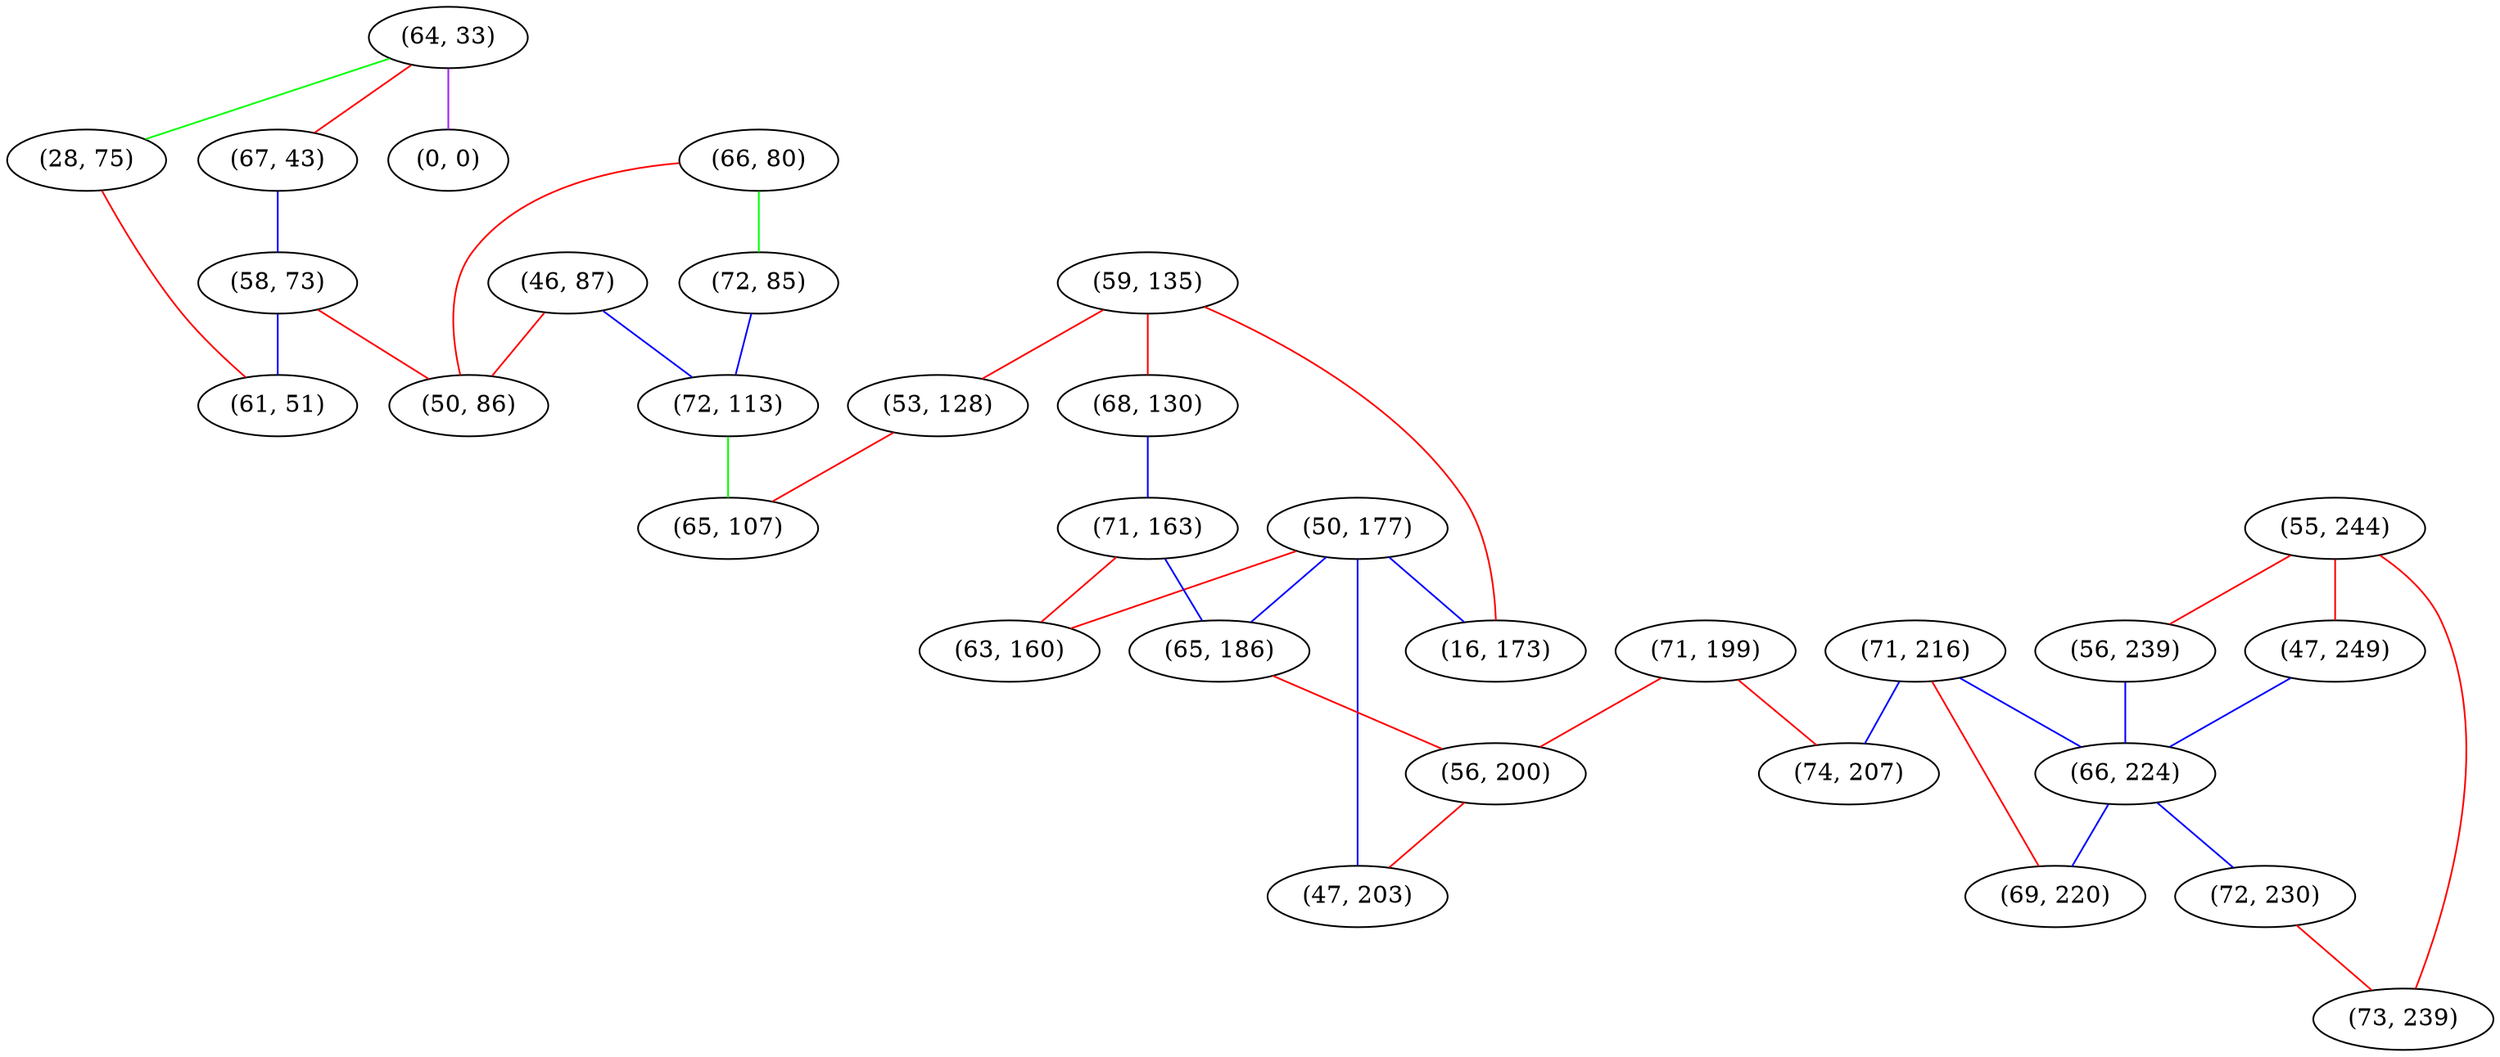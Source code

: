 graph "" {
"(64, 33)";
"(71, 199)";
"(50, 177)";
"(55, 244)";
"(59, 135)";
"(68, 130)";
"(46, 87)";
"(71, 163)";
"(28, 75)";
"(65, 186)";
"(47, 249)";
"(71, 216)";
"(67, 43)";
"(58, 73)";
"(66, 80)";
"(0, 0)";
"(61, 51)";
"(72, 85)";
"(56, 239)";
"(66, 224)";
"(56, 200)";
"(72, 230)";
"(69, 220)";
"(16, 173)";
"(74, 207)";
"(50, 86)";
"(53, 128)";
"(47, 203)";
"(72, 113)";
"(65, 107)";
"(63, 160)";
"(73, 239)";
"(64, 33)" -- "(0, 0)"  [color=purple, key=0, weight=4];
"(64, 33)" -- "(67, 43)"  [color=red, key=0, weight=1];
"(64, 33)" -- "(28, 75)"  [color=green, key=0, weight=2];
"(71, 199)" -- "(74, 207)"  [color=red, key=0, weight=1];
"(71, 199)" -- "(56, 200)"  [color=red, key=0, weight=1];
"(50, 177)" -- "(65, 186)"  [color=blue, key=0, weight=3];
"(50, 177)" -- "(16, 173)"  [color=blue, key=0, weight=3];
"(50, 177)" -- "(63, 160)"  [color=red, key=0, weight=1];
"(50, 177)" -- "(47, 203)"  [color=blue, key=0, weight=3];
"(55, 244)" -- "(73, 239)"  [color=red, key=0, weight=1];
"(55, 244)" -- "(56, 239)"  [color=red, key=0, weight=1];
"(55, 244)" -- "(47, 249)"  [color=red, key=0, weight=1];
"(59, 135)" -- "(68, 130)"  [color=red, key=0, weight=1];
"(59, 135)" -- "(16, 173)"  [color=red, key=0, weight=1];
"(59, 135)" -- "(53, 128)"  [color=red, key=0, weight=1];
"(68, 130)" -- "(71, 163)"  [color=blue, key=0, weight=3];
"(46, 87)" -- "(72, 113)"  [color=blue, key=0, weight=3];
"(46, 87)" -- "(50, 86)"  [color=red, key=0, weight=1];
"(71, 163)" -- "(65, 186)"  [color=blue, key=0, weight=3];
"(71, 163)" -- "(63, 160)"  [color=red, key=0, weight=1];
"(28, 75)" -- "(61, 51)"  [color=red, key=0, weight=1];
"(65, 186)" -- "(56, 200)"  [color=red, key=0, weight=1];
"(47, 249)" -- "(66, 224)"  [color=blue, key=0, weight=3];
"(71, 216)" -- "(74, 207)"  [color=blue, key=0, weight=3];
"(71, 216)" -- "(66, 224)"  [color=blue, key=0, weight=3];
"(71, 216)" -- "(69, 220)"  [color=red, key=0, weight=1];
"(67, 43)" -- "(58, 73)"  [color=blue, key=0, weight=3];
"(58, 73)" -- "(50, 86)"  [color=red, key=0, weight=1];
"(58, 73)" -- "(61, 51)"  [color=blue, key=0, weight=3];
"(66, 80)" -- "(50, 86)"  [color=red, key=0, weight=1];
"(66, 80)" -- "(72, 85)"  [color=green, key=0, weight=2];
"(72, 85)" -- "(72, 113)"  [color=blue, key=0, weight=3];
"(56, 239)" -- "(66, 224)"  [color=blue, key=0, weight=3];
"(66, 224)" -- "(72, 230)"  [color=blue, key=0, weight=3];
"(66, 224)" -- "(69, 220)"  [color=blue, key=0, weight=3];
"(56, 200)" -- "(47, 203)"  [color=red, key=0, weight=1];
"(72, 230)" -- "(73, 239)"  [color=red, key=0, weight=1];
"(53, 128)" -- "(65, 107)"  [color=red, key=0, weight=1];
"(72, 113)" -- "(65, 107)"  [color=green, key=0, weight=2];
}

